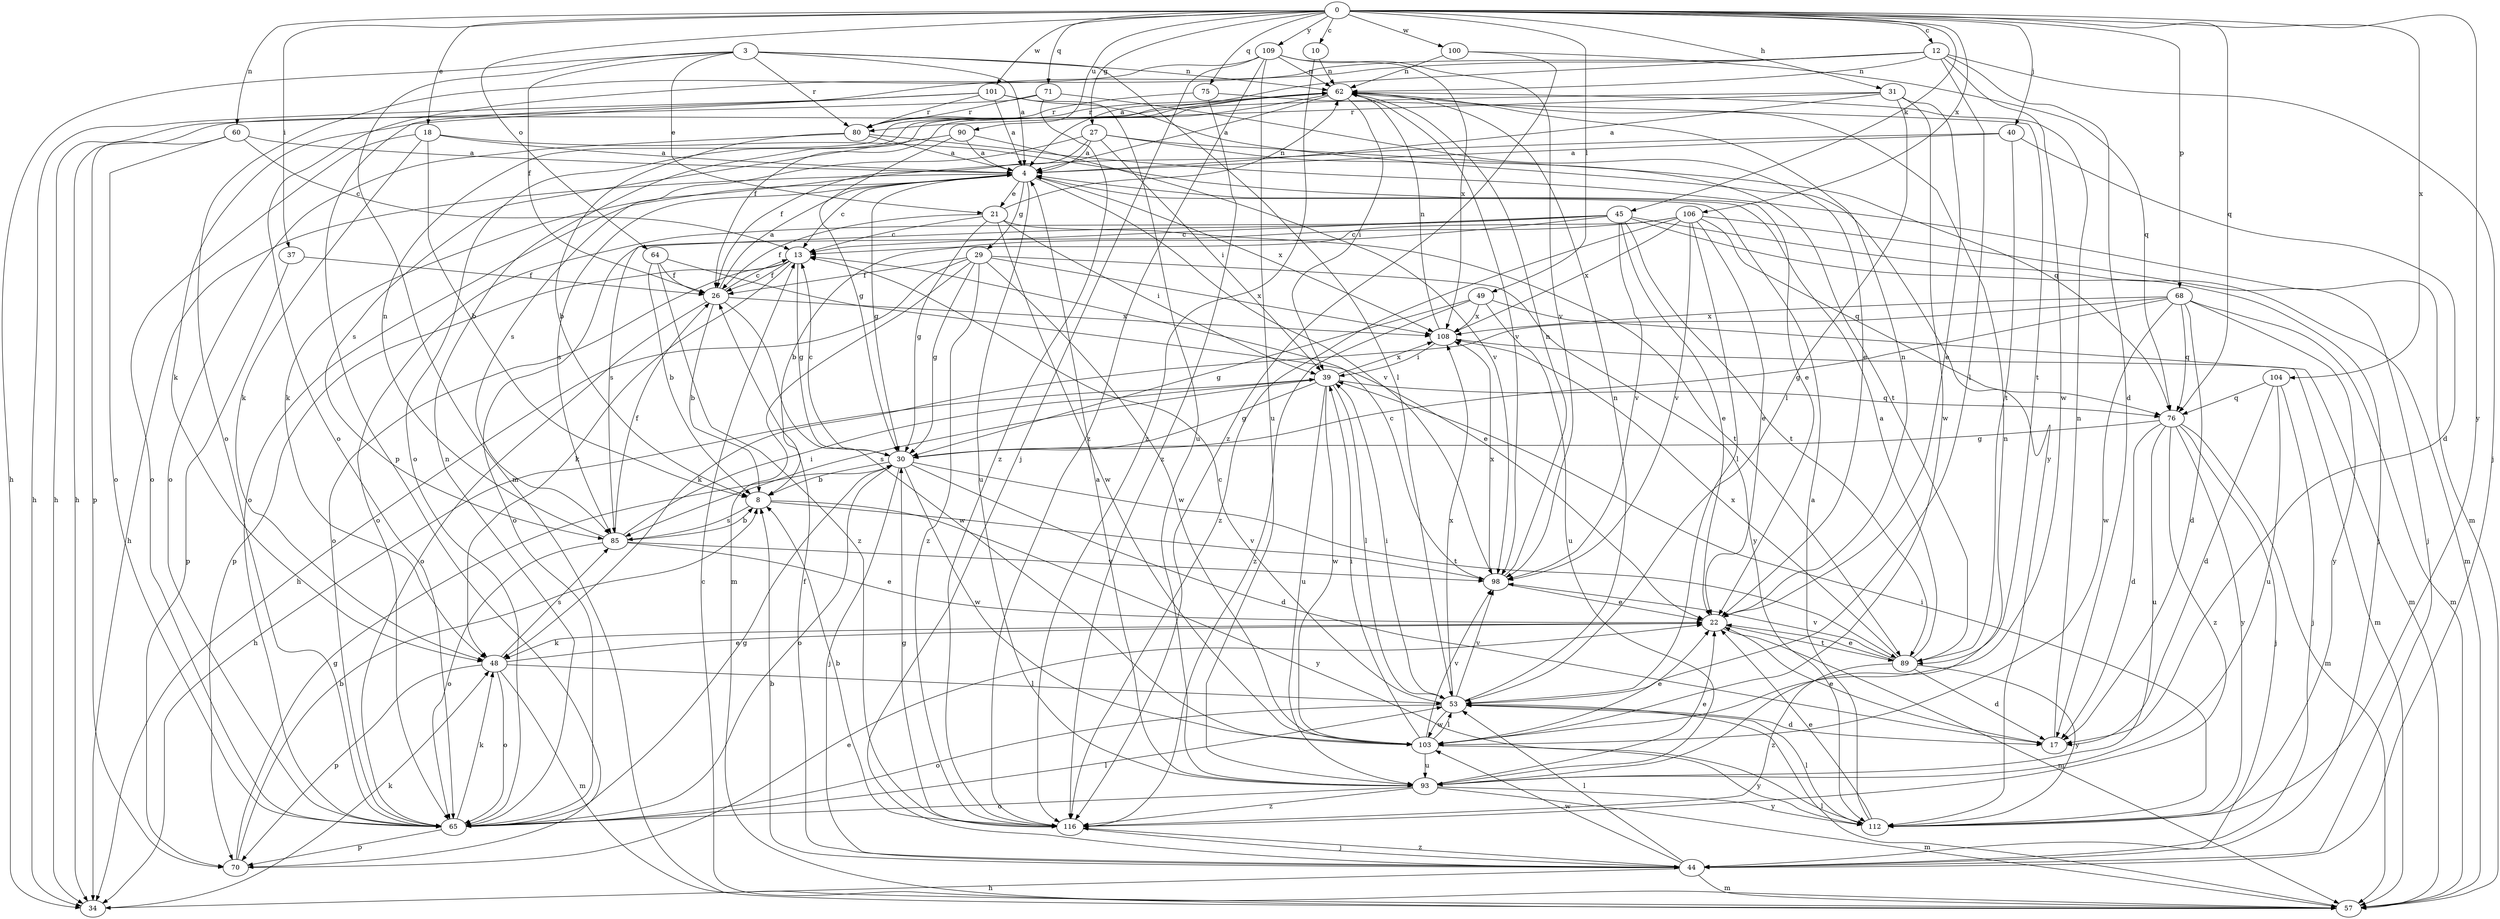 strict digraph  {
0;
3;
4;
8;
10;
12;
13;
17;
18;
21;
22;
26;
27;
29;
30;
31;
34;
37;
39;
40;
44;
45;
48;
49;
53;
57;
60;
62;
64;
65;
68;
70;
71;
75;
76;
80;
85;
89;
90;
93;
98;
100;
101;
103;
104;
106;
108;
109;
112;
116;
0 -> 10  [label=c];
0 -> 12  [label=c];
0 -> 18  [label=e];
0 -> 27  [label=g];
0 -> 31  [label=h];
0 -> 37  [label=i];
0 -> 40  [label=j];
0 -> 45  [label=k];
0 -> 49  [label=l];
0 -> 60  [label=n];
0 -> 64  [label=o];
0 -> 68  [label=p];
0 -> 71  [label=q];
0 -> 75  [label=q];
0 -> 76  [label=q];
0 -> 90  [label=u];
0 -> 100  [label=w];
0 -> 101  [label=w];
0 -> 104  [label=x];
0 -> 106  [label=x];
0 -> 109  [label=y];
0 -> 112  [label=y];
3 -> 4  [label=a];
3 -> 21  [label=e];
3 -> 26  [label=f];
3 -> 34  [label=h];
3 -> 53  [label=l];
3 -> 57  [label=m];
3 -> 62  [label=n];
3 -> 80  [label=r];
4 -> 13  [label=c];
4 -> 21  [label=e];
4 -> 29  [label=g];
4 -> 30  [label=g];
4 -> 34  [label=h];
4 -> 65  [label=o];
4 -> 85  [label=s];
4 -> 93  [label=u];
4 -> 98  [label=v];
4 -> 108  [label=x];
8 -> 85  [label=s];
8 -> 98  [label=v];
8 -> 112  [label=y];
10 -> 62  [label=n];
10 -> 116  [label=z];
12 -> 4  [label=a];
12 -> 17  [label=d];
12 -> 44  [label=j];
12 -> 53  [label=l];
12 -> 62  [label=n];
12 -> 65  [label=o];
12 -> 70  [label=p];
12 -> 103  [label=w];
13 -> 26  [label=f];
13 -> 30  [label=g];
13 -> 48  [label=k];
13 -> 65  [label=o];
13 -> 70  [label=p];
17 -> 22  [label=e];
17 -> 62  [label=n];
18 -> 4  [label=a];
18 -> 8  [label=b];
18 -> 22  [label=e];
18 -> 48  [label=k];
18 -> 65  [label=o];
21 -> 13  [label=c];
21 -> 26  [label=f];
21 -> 30  [label=g];
21 -> 39  [label=i];
21 -> 62  [label=n];
21 -> 89  [label=t];
21 -> 103  [label=w];
22 -> 48  [label=k];
22 -> 57  [label=m];
22 -> 62  [label=n];
22 -> 89  [label=t];
26 -> 4  [label=a];
26 -> 8  [label=b];
26 -> 13  [label=c];
26 -> 65  [label=o];
26 -> 103  [label=w];
26 -> 108  [label=x];
27 -> 4  [label=a];
27 -> 26  [label=f];
27 -> 39  [label=i];
27 -> 76  [label=q];
27 -> 85  [label=s];
27 -> 89  [label=t];
29 -> 26  [label=f];
29 -> 30  [label=g];
29 -> 34  [label=h];
29 -> 57  [label=m];
29 -> 103  [label=w];
29 -> 108  [label=x];
29 -> 112  [label=y];
29 -> 116  [label=z];
30 -> 8  [label=b];
30 -> 13  [label=c];
30 -> 17  [label=d];
30 -> 44  [label=j];
30 -> 65  [label=o];
30 -> 89  [label=t];
30 -> 103  [label=w];
31 -> 4  [label=a];
31 -> 22  [label=e];
31 -> 34  [label=h];
31 -> 53  [label=l];
31 -> 80  [label=r];
31 -> 103  [label=w];
34 -> 48  [label=k];
37 -> 26  [label=f];
37 -> 70  [label=p];
39 -> 30  [label=g];
39 -> 34  [label=h];
39 -> 53  [label=l];
39 -> 76  [label=q];
39 -> 85  [label=s];
39 -> 93  [label=u];
39 -> 103  [label=w];
39 -> 108  [label=x];
40 -> 4  [label=a];
40 -> 17  [label=d];
40 -> 48  [label=k];
40 -> 89  [label=t];
44 -> 8  [label=b];
44 -> 26  [label=f];
44 -> 34  [label=h];
44 -> 53  [label=l];
44 -> 57  [label=m];
44 -> 103  [label=w];
44 -> 116  [label=z];
45 -> 8  [label=b];
45 -> 13  [label=c];
45 -> 22  [label=e];
45 -> 44  [label=j];
45 -> 57  [label=m];
45 -> 65  [label=o];
45 -> 85  [label=s];
45 -> 89  [label=t];
45 -> 98  [label=v];
48 -> 22  [label=e];
48 -> 53  [label=l];
48 -> 57  [label=m];
48 -> 65  [label=o];
48 -> 70  [label=p];
48 -> 85  [label=s];
49 -> 30  [label=g];
49 -> 57  [label=m];
49 -> 93  [label=u];
49 -> 108  [label=x];
49 -> 116  [label=z];
53 -> 13  [label=c];
53 -> 17  [label=d];
53 -> 39  [label=i];
53 -> 62  [label=n];
53 -> 65  [label=o];
53 -> 98  [label=v];
53 -> 103  [label=w];
53 -> 108  [label=x];
57 -> 13  [label=c];
57 -> 53  [label=l];
60 -> 4  [label=a];
60 -> 13  [label=c];
60 -> 65  [label=o];
60 -> 70  [label=p];
62 -> 4  [label=a];
62 -> 26  [label=f];
62 -> 39  [label=i];
62 -> 65  [label=o];
62 -> 80  [label=r];
62 -> 98  [label=v];
64 -> 8  [label=b];
64 -> 22  [label=e];
64 -> 26  [label=f];
64 -> 116  [label=z];
65 -> 30  [label=g];
65 -> 48  [label=k];
65 -> 53  [label=l];
65 -> 62  [label=n];
65 -> 70  [label=p];
68 -> 17  [label=d];
68 -> 30  [label=g];
68 -> 48  [label=k];
68 -> 57  [label=m];
68 -> 76  [label=q];
68 -> 103  [label=w];
68 -> 108  [label=x];
68 -> 112  [label=y];
70 -> 8  [label=b];
70 -> 22  [label=e];
70 -> 30  [label=g];
71 -> 22  [label=e];
71 -> 34  [label=h];
71 -> 80  [label=r];
71 -> 116  [label=z];
75 -> 80  [label=r];
75 -> 89  [label=t];
75 -> 116  [label=z];
76 -> 17  [label=d];
76 -> 30  [label=g];
76 -> 44  [label=j];
76 -> 57  [label=m];
76 -> 93  [label=u];
76 -> 112  [label=y];
76 -> 116  [label=z];
80 -> 4  [label=a];
80 -> 8  [label=b];
80 -> 57  [label=m];
80 -> 65  [label=o];
85 -> 8  [label=b];
85 -> 22  [label=e];
85 -> 26  [label=f];
85 -> 39  [label=i];
85 -> 62  [label=n];
85 -> 65  [label=o];
85 -> 98  [label=v];
89 -> 4  [label=a];
89 -> 17  [label=d];
89 -> 22  [label=e];
89 -> 98  [label=v];
89 -> 108  [label=x];
89 -> 112  [label=y];
89 -> 116  [label=z];
90 -> 4  [label=a];
90 -> 30  [label=g];
90 -> 85  [label=s];
90 -> 98  [label=v];
93 -> 4  [label=a];
93 -> 22  [label=e];
93 -> 57  [label=m];
93 -> 62  [label=n];
93 -> 65  [label=o];
93 -> 112  [label=y];
93 -> 116  [label=z];
98 -> 13  [label=c];
98 -> 22  [label=e];
98 -> 62  [label=n];
98 -> 108  [label=x];
100 -> 62  [label=n];
100 -> 76  [label=q];
100 -> 116  [label=z];
101 -> 4  [label=a];
101 -> 34  [label=h];
101 -> 48  [label=k];
101 -> 80  [label=r];
101 -> 93  [label=u];
101 -> 112  [label=y];
103 -> 22  [label=e];
103 -> 39  [label=i];
103 -> 53  [label=l];
103 -> 93  [label=u];
103 -> 98  [label=v];
103 -> 112  [label=y];
104 -> 17  [label=d];
104 -> 44  [label=j];
104 -> 76  [label=q];
104 -> 93  [label=u];
106 -> 13  [label=c];
106 -> 22  [label=e];
106 -> 44  [label=j];
106 -> 53  [label=l];
106 -> 65  [label=o];
106 -> 76  [label=q];
106 -> 98  [label=v];
106 -> 108  [label=x];
106 -> 116  [label=z];
108 -> 39  [label=i];
108 -> 57  [label=m];
108 -> 62  [label=n];
109 -> 44  [label=j];
109 -> 62  [label=n];
109 -> 65  [label=o];
109 -> 93  [label=u];
109 -> 98  [label=v];
109 -> 108  [label=x];
109 -> 116  [label=z];
112 -> 4  [label=a];
112 -> 22  [label=e];
112 -> 39  [label=i];
112 -> 53  [label=l];
116 -> 8  [label=b];
116 -> 30  [label=g];
116 -> 44  [label=j];
}

